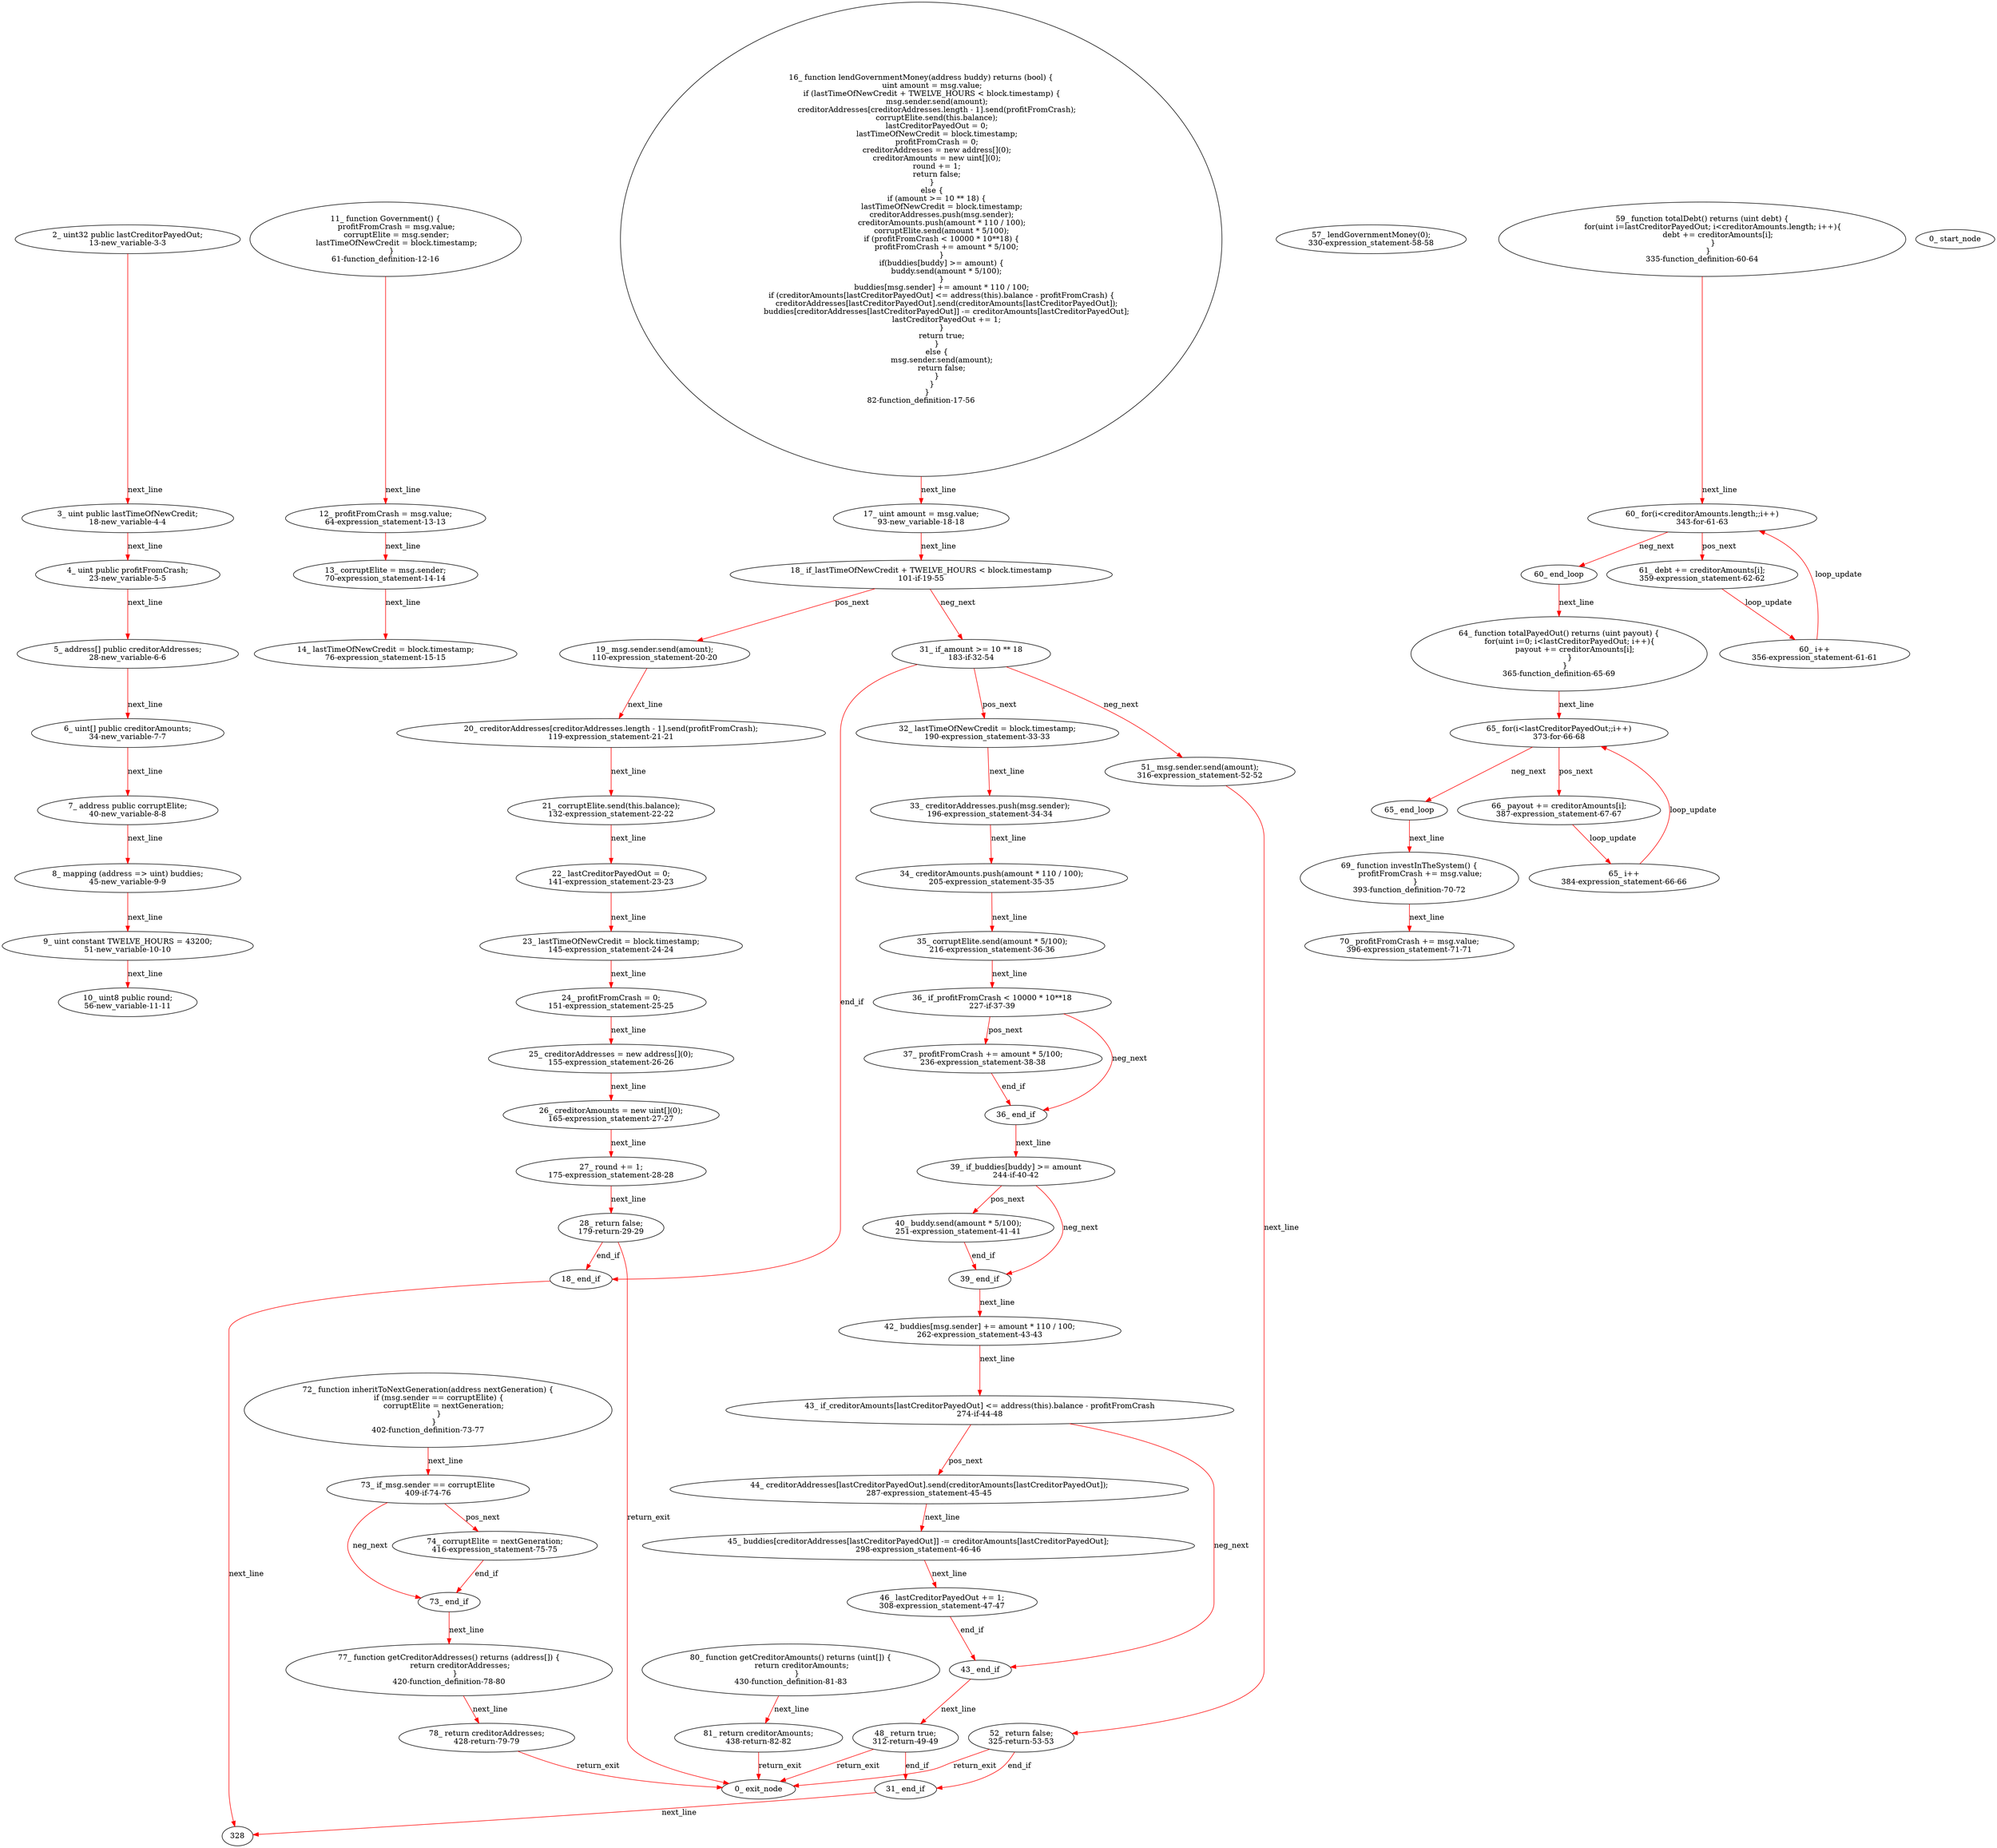 digraph  {
13 [label="2_ uint32 public lastCreditorPayedOut;\n13-new_variable-3-3", method="", type_label=new_variable];
18 [label="3_ uint public lastTimeOfNewCredit;\n18-new_variable-4-4", method="", type_label=new_variable];
23 [label="4_ uint public profitFromCrash;\n23-new_variable-5-5", method="", type_label=new_variable];
28 [label="5_ address[] public creditorAddresses;\n28-new_variable-6-6", method="", type_label=new_variable];
34 [label="6_ uint[] public creditorAmounts;\n34-new_variable-7-7", method="", type_label=new_variable];
40 [label="7_ address public corruptElite;\n40-new_variable-8-8", method="", type_label=new_variable];
45 [label="8_ mapping (address => uint) buddies;\n45-new_variable-9-9", method="", type_label=new_variable];
51 [label="9_ uint constant TWELVE_HOURS = 43200;\n51-new_variable-10-10", method="", type_label=new_variable];
56 [label="10_ uint8 public round;\n56-new_variable-11-11", method="", type_label=new_variable];
61 [label="11_ function Government() {\n         profitFromCrash = msg.value;\n         corruptElite = msg.sender;\n         lastTimeOfNewCredit = block.timestamp;\n     }\n61-function_definition-12-16", method="Government()", type_label=function_definition];
64 [label="12_ profitFromCrash = msg.value;\n64-expression_statement-13-13", method="Government()", type_label=expression_statement];
70 [label="13_ corruptElite = msg.sender;\n70-expression_statement-14-14", method="Government()", type_label=expression_statement];
76 [label="14_ lastTimeOfNewCredit = block.timestamp;\n76-expression_statement-15-15", method="Government()", type_label=expression_statement];
82 [label="16_ function lendGovernmentMoney(address buddy) returns (bool) {\n         uint amount = msg.value;\n         if (lastTimeOfNewCredit + TWELVE_HOURS < block.timestamp) {\n             msg.sender.send(amount);\n             creditorAddresses[creditorAddresses.length - 1].send(profitFromCrash);\n             corruptElite.send(this.balance);\n             lastCreditorPayedOut = 0;\n             lastTimeOfNewCredit = block.timestamp;\n             profitFromCrash = 0;\n             creditorAddresses = new address[](0);\n             creditorAmounts = new uint[](0);\n             round += 1;\n             return false;\n         }\n         else {\n             if (amount >= 10 ** 18) {\n                 lastTimeOfNewCredit = block.timestamp;\n                 creditorAddresses.push(msg.sender);\n                 creditorAmounts.push(amount * 110 / 100);\n                 corruptElite.send(amount * 5/100);\n                 if (profitFromCrash < 10000 * 10**18) {\n                     profitFromCrash += amount * 5/100;\n                 }\n                 if(buddies[buddy] >= amount) {\n                     buddy.send(amount * 5/100);\n                 }\n                 buddies[msg.sender] += amount * 110 / 100;\n                 if (creditorAmounts[lastCreditorPayedOut] <= address(this).balance - profitFromCrash) {\n                     creditorAddresses[lastCreditorPayedOut].send(creditorAmounts[lastCreditorPayedOut]);\n                     buddies[creditorAddresses[lastCreditorPayedOut]] -= creditorAmounts[lastCreditorPayedOut];\n                     lastCreditorPayedOut += 1;\n                 }\n                 return true;\n             }\n             else {\n                 msg.sender.send(amount);\n                 return false;\n             }\n         }\n     }\n82-function_definition-17-56", method="lendGovernmentMoney(address buddy)", type_label=function_definition];
93 [label="17_ uint amount = msg.value;\n93-new_variable-18-18", method="lendGovernmentMoney(address buddy)", type_label=new_variable];
101 [label="18_ if_lastTimeOfNewCredit + TWELVE_HOURS < block.timestamp\n101-if-19-55", method="lendGovernmentMoney(address buddy)", type_label=if];
536 [label="18_ end_if", method="lendGovernmentMoney(address buddy)", type_label=end_if];
110 [label="19_ msg.sender.send(amount);\n110-expression_statement-20-20", method="lendGovernmentMoney(address buddy)", type_label=expression_statement];
119 [label="20_ creditorAddresses[creditorAddresses.length - 1].send(profitFromCrash);\n119-expression_statement-21-21", method="lendGovernmentMoney(address buddy)", type_label=expression_statement];
132 [label="21_ corruptElite.send(this.balance);\n132-expression_statement-22-22", method="lendGovernmentMoney(address buddy)", type_label=expression_statement];
141 [label="22_ lastCreditorPayedOut = 0;\n141-expression_statement-23-23", method="lendGovernmentMoney(address buddy)", type_label=expression_statement];
145 [label="23_ lastTimeOfNewCredit = block.timestamp;\n145-expression_statement-24-24", method="lendGovernmentMoney(address buddy)", type_label=expression_statement];
151 [label="24_ profitFromCrash = 0;\n151-expression_statement-25-25", method="lendGovernmentMoney(address buddy)", type_label=expression_statement];
155 [label="25_ creditorAddresses = new address[](0);\n155-expression_statement-26-26", method="lendGovernmentMoney(address buddy)", type_label=expression_statement];
165 [label="26_ creditorAmounts = new uint[](0);\n165-expression_statement-27-27", method="lendGovernmentMoney(address buddy)", type_label=expression_statement];
175 [label="27_ round += 1;\n175-expression_statement-28-28", method="lendGovernmentMoney(address buddy)", type_label=expression_statement];
179 [label="28_ return false;\n179-return-29-29", method="lendGovernmentMoney(address buddy)", type_label=return];
183 [label="31_ if_amount >= 10 ** 18\n183-if-32-54", method="lendGovernmentMoney(address buddy)", type_label=if];
618 [label="31_ end_if", method="lendGovernmentMoney(address buddy)", type_label=end_if];
190 [label="32_ lastTimeOfNewCredit = block.timestamp;\n190-expression_statement-33-33", method="lendGovernmentMoney(address buddy)", type_label=expression_statement];
196 [label="33_ creditorAddresses.push(msg.sender);\n196-expression_statement-34-34", method="lendGovernmentMoney(address buddy)", type_label=expression_statement];
205 [label="34_ creditorAmounts.push(amount * 110 / 100);\n205-expression_statement-35-35", method="lendGovernmentMoney(address buddy)", type_label=expression_statement];
216 [label="35_ corruptElite.send(amount * 5/100);\n216-expression_statement-36-36", method="lendGovernmentMoney(address buddy)", type_label=expression_statement];
227 [label="36_ if_profitFromCrash < 10000 * 10**18\n227-if-37-39", method="lendGovernmentMoney(address buddy)", type_label=if];
662 [label="36_ end_if", method="lendGovernmentMoney(address buddy)", type_label=end_if];
236 [label="37_ profitFromCrash += amount * 5/100;\n236-expression_statement-38-38", method="lendGovernmentMoney(address buddy)", type_label=expression_statement];
244 [label="39_ if_buddies[buddy] >= amount\n244-if-40-42", method="lendGovernmentMoney(address buddy)", type_label=if];
679 [label="39_ end_if", method="lendGovernmentMoney(address buddy)", type_label=end_if];
251 [label="40_ buddy.send(amount * 5/100);\n251-expression_statement-41-41", method="lendGovernmentMoney(address buddy)", type_label=expression_statement];
262 [label="42_ buddies[msg.sender] += amount * 110 / 100;\n262-expression_statement-43-43", method="lendGovernmentMoney(address buddy)", type_label=expression_statement];
274 [label="43_ if_creditorAmounts[lastCreditorPayedOut] <= address(this).balance - profitFromCrash\n274-if-44-48", method="lendGovernmentMoney(address buddy)", type_label=if];
709 [label="43_ end_if", method="lendGovernmentMoney(address buddy)", type_label=end_if];
287 [label="44_ creditorAddresses[lastCreditorPayedOut].send(creditorAmounts[lastCreditorPayedOut]);\n287-expression_statement-45-45", method="lendGovernmentMoney(address buddy)", type_label=expression_statement];
298 [label="45_ buddies[creditorAddresses[lastCreditorPayedOut]] -= creditorAmounts[lastCreditorPayedOut];\n298-expression_statement-46-46", method="lendGovernmentMoney(address buddy)", type_label=expression_statement];
308 [label="46_ lastCreditorPayedOut += 1;\n308-expression_statement-47-47", method="lendGovernmentMoney(address buddy)", type_label=expression_statement];
312 [label="48_ return true;\n312-return-49-49", method="lendGovernmentMoney(address buddy)", type_label=return];
316 [label="51_ msg.sender.send(amount);\n316-expression_statement-52-52", method="lendGovernmentMoney(address buddy)", type_label=expression_statement];
325 [label="52_ return false;\n325-return-53-53", method="lendGovernmentMoney(address buddy)", type_label=return];
330 [label="57_ lendGovernmentMoney(0);\n330-expression_statement-58-58", method="", type_label=expression_statement];
335 [label="59_ function totalDebt() returns (uint debt) {\n         for(uint i=lastCreditorPayedOut; i<creditorAmounts.length; i++){\n             debt += creditorAmounts[i];\n         }\n     }\n335-function_definition-60-64", method="totalDebt()", type_label=function_definition];
343 [label="60_ for(i<creditorAmounts.length;;i++)\n343-for-61-63", method="totalDebt()", type_label=for];
778 [label="60_ end_loop", method="totalDebt()", type_label=end_loop];
356 [label="60_ i++\n356-expression_statement-61-61", method="totalDebt()", type_label=expression_statement];
359 [label="61_ debt += creditorAmounts[i];\n359-expression_statement-62-62", method="totalDebt()", type_label=expression_statement];
365 [label="64_ function totalPayedOut() returns (uint payout) {\n         for(uint i=0; i<lastCreditorPayedOut; i++){\n             payout += creditorAmounts[i];\n         }\n     }\n365-function_definition-65-69", method="totalPayedOut()", type_label=function_definition];
373 [label="65_ for(i<lastCreditorPayedOut;;i++)\n373-for-66-68", method="totalPayedOut()", type_label=for];
808 [label="65_ end_loop", method="totalPayedOut()", type_label=end_loop];
384 [label="65_ i++\n384-expression_statement-66-66", method="totalPayedOut()", type_label=expression_statement];
387 [label="66_ payout += creditorAmounts[i];\n387-expression_statement-67-67", method="totalPayedOut()", type_label=expression_statement];
393 [label="69_ function investInTheSystem() {\n         profitFromCrash += msg.value;\n     }\n393-function_definition-70-72", method="investInTheSystem()", type_label=function_definition];
396 [label="70_ profitFromCrash += msg.value;\n396-expression_statement-71-71", method="investInTheSystem()", type_label=expression_statement];
402 [label="72_ function inheritToNextGeneration(address nextGeneration) {\n         if (msg.sender == corruptElite) {\n             corruptElite = nextGeneration;\n         }\n     }\n402-function_definition-73-77", method="inheritToNextGeneration(address nextGeneration)", type_label=function_definition];
409 [label="73_ if_msg.sender == corruptElite\n409-if-74-76", method="inheritToNextGeneration(address nextGeneration)", type_label=if];
844 [label="73_ end_if", method="inheritToNextGeneration(address nextGeneration)", type_label=end_if];
416 [label="74_ corruptElite = nextGeneration;\n416-expression_statement-75-75", method="inheritToNextGeneration(address nextGeneration)", type_label=expression_statement];
420 [label="77_ function getCreditorAddresses() returns (address[]) {\n         return creditorAddresses;\n     }\n420-function_definition-78-80", method="getCreditorAddresses()", type_label=function_definition];
428 [label="78_ return creditorAddresses;\n428-return-79-79", method="getCreditorAddresses()", type_label=return];
430 [label="80_ function getCreditorAmounts() returns (uint[]) {\n         return creditorAmounts;\n     }\n430-function_definition-81-83", method="getCreditorAmounts()", type_label=function_definition];
438 [label="81_ return creditorAmounts;\n438-return-82-82", method="getCreditorAmounts()", type_label=return];
1 [label="0_ start_node", method="", type_label=start];
2 [label="0_ exit_node", method="", type_label=exit];
328;
13 -> 18  [color=red, controlflow_type=next_line, edge_type=CFG_edge, key=0, label=next_line];
18 -> 23  [color=red, controlflow_type=next_line, edge_type=CFG_edge, key=0, label=next_line];
23 -> 28  [color=red, controlflow_type=next_line, edge_type=CFG_edge, key=0, label=next_line];
28 -> 34  [color=red, controlflow_type=next_line, edge_type=CFG_edge, key=0, label=next_line];
34 -> 40  [color=red, controlflow_type=next_line, edge_type=CFG_edge, key=0, label=next_line];
40 -> 45  [color=red, controlflow_type=next_line, edge_type=CFG_edge, key=0, label=next_line];
45 -> 51  [color=red, controlflow_type=next_line, edge_type=CFG_edge, key=0, label=next_line];
51 -> 56  [color=red, controlflow_type=next_line, edge_type=CFG_edge, key=0, label=next_line];
61 -> 64  [color=red, controlflow_type=next_line, edge_type=CFG_edge, key=0, label=next_line];
64 -> 70  [color=red, controlflow_type=next_line, edge_type=CFG_edge, key=0, label=next_line];
70 -> 76  [color=red, controlflow_type=next_line, edge_type=CFG_edge, key=0, label=next_line];
82 -> 93  [color=red, controlflow_type=next_line, edge_type=CFG_edge, key=0, label=next_line];
93 -> 101  [color=red, controlflow_type=next_line, edge_type=CFG_edge, key=0, label=next_line];
101 -> 110  [color=red, controlflow_type=pos_next, edge_type=CFG_edge, key=0, label=pos_next];
101 -> 183  [color=red, controlflow_type=neg_next, edge_type=CFG_edge, key=0, label=neg_next];
536 -> 328  [color=red, controlflow_type=next_line, edge_type=CFG_edge, key=0, label=next_line];
110 -> 119  [color=red, controlflow_type=next_line, edge_type=CFG_edge, key=0, label=next_line];
119 -> 132  [color=red, controlflow_type=next_line, edge_type=CFG_edge, key=0, label=next_line];
132 -> 141  [color=red, controlflow_type=next_line, edge_type=CFG_edge, key=0, label=next_line];
141 -> 145  [color=red, controlflow_type=next_line, edge_type=CFG_edge, key=0, label=next_line];
145 -> 151  [color=red, controlflow_type=next_line, edge_type=CFG_edge, key=0, label=next_line];
151 -> 155  [color=red, controlflow_type=next_line, edge_type=CFG_edge, key=0, label=next_line];
155 -> 165  [color=red, controlflow_type=next_line, edge_type=CFG_edge, key=0, label=next_line];
165 -> 175  [color=red, controlflow_type=next_line, edge_type=CFG_edge, key=0, label=next_line];
175 -> 179  [color=red, controlflow_type=next_line, edge_type=CFG_edge, key=0, label=next_line];
179 -> 536  [color=red, controlflow_type=end_if, edge_type=CFG_edge, key=0, label=end_if];
179 -> 2  [color=red, controlflow_type=return_exit, edge_type=CFG_edge, key=0, label=return_exit];
183 -> 536  [color=red, controlflow_type=end_if, edge_type=CFG_edge, key=0, label=end_if];
183 -> 190  [color=red, controlflow_type=pos_next, edge_type=CFG_edge, key=0, label=pos_next];
183 -> 316  [color=red, controlflow_type=neg_next, edge_type=CFG_edge, key=0, label=neg_next];
618 -> 328  [color=red, controlflow_type=next_line, edge_type=CFG_edge, key=0, label=next_line];
190 -> 196  [color=red, controlflow_type=next_line, edge_type=CFG_edge, key=0, label=next_line];
196 -> 205  [color=red, controlflow_type=next_line, edge_type=CFG_edge, key=0, label=next_line];
205 -> 216  [color=red, controlflow_type=next_line, edge_type=CFG_edge, key=0, label=next_line];
216 -> 227  [color=red, controlflow_type=next_line, edge_type=CFG_edge, key=0, label=next_line];
227 -> 236  [color=red, controlflow_type=pos_next, edge_type=CFG_edge, key=0, label=pos_next];
227 -> 662  [color=red, controlflow_type=neg_next, edge_type=CFG_edge, key=0, label=neg_next];
662 -> 244  [color=red, controlflow_type=next_line, edge_type=CFG_edge, key=0, label=next_line];
236 -> 662  [color=red, controlflow_type=end_if, edge_type=CFG_edge, key=0, label=end_if];
244 -> 251  [color=red, controlflow_type=pos_next, edge_type=CFG_edge, key=0, label=pos_next];
244 -> 679  [color=red, controlflow_type=neg_next, edge_type=CFG_edge, key=0, label=neg_next];
679 -> 262  [color=red, controlflow_type=next_line, edge_type=CFG_edge, key=0, label=next_line];
251 -> 679  [color=red, controlflow_type=end_if, edge_type=CFG_edge, key=0, label=end_if];
262 -> 274  [color=red, controlflow_type=next_line, edge_type=CFG_edge, key=0, label=next_line];
274 -> 287  [color=red, controlflow_type=pos_next, edge_type=CFG_edge, key=0, label=pos_next];
274 -> 709  [color=red, controlflow_type=neg_next, edge_type=CFG_edge, key=0, label=neg_next];
709 -> 312  [color=red, controlflow_type=next_line, edge_type=CFG_edge, key=0, label=next_line];
287 -> 298  [color=red, controlflow_type=next_line, edge_type=CFG_edge, key=0, label=next_line];
298 -> 308  [color=red, controlflow_type=next_line, edge_type=CFG_edge, key=0, label=next_line];
308 -> 709  [color=red, controlflow_type=end_if, edge_type=CFG_edge, key=0, label=end_if];
312 -> 618  [color=red, controlflow_type=end_if, edge_type=CFG_edge, key=0, label=end_if];
312 -> 2  [color=red, controlflow_type=return_exit, edge_type=CFG_edge, key=0, label=return_exit];
316 -> 325  [color=red, controlflow_type=next_line, edge_type=CFG_edge, key=0, label=next_line];
325 -> 618  [color=red, controlflow_type=end_if, edge_type=CFG_edge, key=0, label=end_if];
325 -> 2  [color=red, controlflow_type=return_exit, edge_type=CFG_edge, key=0, label=return_exit];
335 -> 343  [color=red, controlflow_type=next_line, edge_type=CFG_edge, key=0, label=next_line];
343 -> 359  [color=red, controlflow_type=pos_next, edge_type=CFG_edge, key=0, label=pos_next];
343 -> 778  [color=red, controlflow_type=neg_next, edge_type=CFG_edge, key=0, label=neg_next];
778 -> 365  [color=red, controlflow_type=next_line, edge_type=CFG_edge, key=0, label=next_line];
356 -> 343  [color=red, controlflow_type=loop_update, edge_type=CFG_edge, key=0, label=loop_update];
359 -> 356  [color=red, controlflow_type=loop_update, edge_type=CFG_edge, key=0, label=loop_update];
365 -> 373  [color=red, controlflow_type=next_line, edge_type=CFG_edge, key=0, label=next_line];
373 -> 387  [color=red, controlflow_type=pos_next, edge_type=CFG_edge, key=0, label=pos_next];
373 -> 808  [color=red, controlflow_type=neg_next, edge_type=CFG_edge, key=0, label=neg_next];
808 -> 393  [color=red, controlflow_type=next_line, edge_type=CFG_edge, key=0, label=next_line];
384 -> 373  [color=red, controlflow_type=loop_update, edge_type=CFG_edge, key=0, label=loop_update];
387 -> 384  [color=red, controlflow_type=loop_update, edge_type=CFG_edge, key=0, label=loop_update];
393 -> 396  [color=red, controlflow_type=next_line, edge_type=CFG_edge, key=0, label=next_line];
402 -> 409  [color=red, controlflow_type=next_line, edge_type=CFG_edge, key=0, label=next_line];
409 -> 416  [color=red, controlflow_type=pos_next, edge_type=CFG_edge, key=0, label=pos_next];
409 -> 844  [color=red, controlflow_type=neg_next, edge_type=CFG_edge, key=0, label=neg_next];
844 -> 420  [color=red, controlflow_type=next_line, edge_type=CFG_edge, key=0, label=next_line];
416 -> 844  [color=red, controlflow_type=end_if, edge_type=CFG_edge, key=0, label=end_if];
420 -> 428  [color=red, controlflow_type=next_line, edge_type=CFG_edge, key=0, label=next_line];
428 -> 2  [color=red, controlflow_type=return_exit, edge_type=CFG_edge, key=0, label=return_exit];
430 -> 438  [color=red, controlflow_type=next_line, edge_type=CFG_edge, key=0, label=next_line];
438 -> 2  [color=red, controlflow_type=return_exit, edge_type=CFG_edge, key=0, label=return_exit];
}

